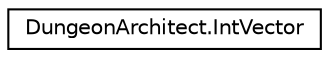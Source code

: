 digraph "Graphical Class Hierarchy"
{
  edge [fontname="Helvetica",fontsize="10",labelfontname="Helvetica",labelfontsize="10"];
  node [fontname="Helvetica",fontsize="10",shape=record];
  rankdir="LR";
  Node1 [label="DungeonArchitect.IntVector",height=0.2,width=0.4,color="black", fillcolor="white", style="filled",URL="$struct_dungeon_architect_1_1_int_vector.html",tooltip="Represent an integer vector "];
}
